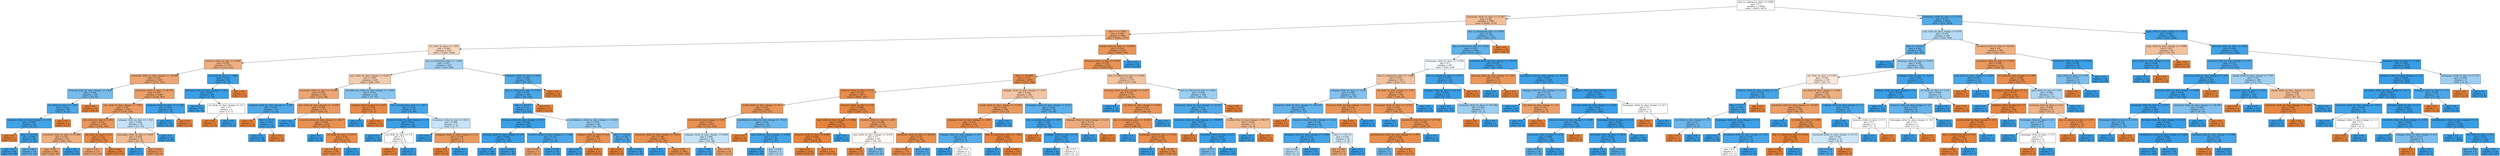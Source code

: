 digraph Tree {
node [shape=box, style="filled", color="black"] ;
0 [label="due_vs_submission_date <= 0.999\ngini = 0.5\nsamples = 13944\nvalue = [6972, 6972]", fillcolor="#e5813900"] ;
1 [label="homepage_clicks_by_days <= 21.997\ngini = 0.44\nsamples = 9580\nvalue = [6446, 3134]", fillcolor="#e5813983"] ;
0 -> 1 [labeldistance=2.5, labelangle=45, headlabel="True"] ;
2 [label="date <= 117.002\ngini = 0.349\nsamples = 7849\nvalue = [6082, 1767]", fillcolor="#e58139b5"] ;
1 -> 2 ;
3 [label="url_clicks_by_days <= 1.995\ngini = 0.484\nsamples = 2511\nvalue = [1483, 1028]", fillcolor="#e581394e"] ;
2 -> 3 ;
4 [label="resource_clicks_by_days <= 0.995\ngini = 0.393\nsamples = 1578\nvalue = [1154, 424]", fillcolor="#e58139a1"] ;
3 -> 4 ;
5 [label="oucontent_clicks_by_days_change <= -28.698\ngini = 0.355\nsamples = 1497\nvalue = [1152, 345]", fillcolor="#e58139b3"] ;
4 -> 5 ;
6 [label="forumng_clicks_by_days_change <= 2.408\ngini = 0.366\nsamples = 108\nvalue = [26, 82]", fillcolor="#399de5ae"] ;
5 -> 6 ;
7 [label="url_clicks_by_days <= 1.043\ngini = 0.162\nsamples = 90\nvalue = [8, 82]", fillcolor="#399de5e6"] ;
6 -> 7 ;
8 [label="dualpane_clicks_by_days_change <= -12.0\ngini = 0.089\nsamples = 86\nvalue = [4, 82]", fillcolor="#399de5f3"] ;
7 -> 8 ;
9 [label="gini = 0.0\nsamples = 1\nvalue = [1, 0]", fillcolor="#e58139ff"] ;
8 -> 9 ;
10 [label="date <= 82.205\ngini = 0.068\nsamples = 85\nvalue = [3, 82]", fillcolor="#399de5f6"] ;
8 -> 10 ;
11 [label="gini = 0.0\nsamples = 66\nvalue = [0, 66]", fillcolor="#399de5ff"] ;
10 -> 11 ;
12 [label="gini = 0.266\nsamples = 19\nvalue = [3, 16]", fillcolor="#399de5cf"] ;
10 -> 12 ;
13 [label="gini = 0.0\nsamples = 4\nvalue = [4, 0]", fillcolor="#e58139ff"] ;
7 -> 13 ;
14 [label="gini = 0.0\nsamples = 18\nvalue = [18, 0]", fillcolor="#e58139ff"] ;
6 -> 14 ;
15 [label="oucontent_clicks_by_days <= 80.703\ngini = 0.307\nsamples = 1389\nvalue = [1126, 263]", fillcolor="#e58139c3"] ;
5 -> 15 ;
16 [label="quiz_clicks_by_days_change <= 7.993\ngini = 0.28\nsamples = 1353\nvalue = [1125, 228]", fillcolor="#e58139cb"] ;
15 -> 16 ;
17 [label="quiz_clicks_by_days <= 0.002\ngini = 0.255\nsamples = 1297\nvalue = [1102, 195]", fillcolor="#e58139d2"] ;
16 -> 17 ;
18 [label="oucontent_clicks_by_days <= 31.996\ngini = 0.392\nsamples = 535\nvalue = [392, 143]", fillcolor="#e58139a2"] ;
17 -> 18 ;
19 [label="gini = 0.32\nsamples = 490\nvalue = [392, 98]", fillcolor="#e58139bf"] ;
18 -> 19 ;
20 [label="gini = 0.0\nsamples = 45\nvalue = [0, 45]", fillcolor="#399de5ff"] ;
18 -> 20 ;
21 [label="url_clicks_by_days <= 0.0\ngini = 0.127\nsamples = 762\nvalue = [710, 52]", fillcolor="#e58139ec"] ;
17 -> 21 ;
22 [label="gini = 0.35\nsamples = 177\nvalue = [137, 40]", fillcolor="#e58139b5"] ;
21 -> 22 ;
23 [label="gini = 0.04\nsamples = 585\nvalue = [573, 12]", fillcolor="#e58139fa"] ;
21 -> 23 ;
24 [label="subpage_clicks_by_days <= 1.516\ngini = 0.484\nsamples = 56\nvalue = [23, 33]", fillcolor="#399de54d"] ;
16 -> 24 ;
25 [label="homepage_clicks_by_days <= 9.027\ngini = 0.438\nsamples = 34\nvalue = [23, 11]", fillcolor="#e5813985"] ;
24 -> 25 ;
26 [label="gini = 0.0\nsamples = 7\nvalue = [0, 7]", fillcolor="#399de5ff"] ;
25 -> 26 ;
27 [label="gini = 0.252\nsamples = 27\nvalue = [23, 4]", fillcolor="#e58139d3"] ;
25 -> 27 ;
28 [label="gini = 0.0\nsamples = 22\nvalue = [0, 22]", fillcolor="#399de5ff"] ;
24 -> 28 ;
29 [label="dualpane_clicks_by_days <= 11.384\ngini = 0.054\nsamples = 36\nvalue = [1, 35]", fillcolor="#399de5f8"] ;
15 -> 29 ;
30 [label="gini = 0.0\nsamples = 35\nvalue = [0, 35]", fillcolor="#399de5ff"] ;
29 -> 30 ;
31 [label="gini = 0.0\nsamples = 1\nvalue = [1, 0]", fillcolor="#e58139ff"] ;
29 -> 31 ;
32 [label="url_clicks_by_days <= 1.461\ngini = 0.048\nsamples = 81\nvalue = [2, 79]", fillcolor="#399de5f9"] ;
4 -> 32 ;
33 [label="forumng_clicks_by_days_change <= 58.5\ngini = 0.025\nsamples = 80\nvalue = [1, 79]", fillcolor="#399de5fc"] ;
32 -> 33 ;
34 [label="gini = 0.0\nsamples = 78\nvalue = [0, 78]", fillcolor="#399de5ff"] ;
33 -> 34 ;
35 [label="url_clicks_by_days_change <= -6.5\ngini = 0.5\nsamples = 2\nvalue = [1, 1]", fillcolor="#e5813900"] ;
33 -> 35 ;
36 [label="gini = 0.0\nsamples = 1\nvalue = [1, 0]", fillcolor="#e58139ff"] ;
35 -> 36 ;
37 [label="gini = 0.0\nsamples = 1\nvalue = [0, 1]", fillcolor="#399de5ff"] ;
35 -> 37 ;
38 [label="gini = 0.0\nsamples = 1\nvalue = [1, 0]", fillcolor="#e58139ff"] ;
32 -> 38 ;
39 [label="due_vs_submission_date <= -1.008\ngini = 0.457\nsamples = 933\nvalue = [329, 604]", fillcolor="#399de574"] ;
3 -> 39 ;
40 [label="quiz_clicks_by_days_change <= -0.053\ngini = 0.467\nsamples = 428\nvalue = [269, 159]", fillcolor="#e5813968"] ;
39 -> 40 ;
41 [label="oucontent_clicks_by_days <= 21.494\ngini = 0.351\nsamples = 300\nvalue = [232, 68]", fillcolor="#e58139b4"] ;
40 -> 41 ;
42 [label="dualpane_clicks_by_days_change <= -5.441\ngini = 0.185\nsamples = 29\nvalue = [3, 26]", fillcolor="#399de5e2"] ;
41 -> 42 ;
43 [label="gini = 0.0\nsamples = 2\nvalue = [2, 0]", fillcolor="#e58139ff"] ;
42 -> 43 ;
44 [label="date <= 84.53\ngini = 0.071\nsamples = 27\nvalue = [1, 26]", fillcolor="#399de5f5"] ;
42 -> 44 ;
45 [label="gini = 0.0\nsamples = 26\nvalue = [0, 26]", fillcolor="#399de5ff"] ;
44 -> 45 ;
46 [label="gini = 0.0\nsamples = 1\nvalue = [1, 0]", fillcolor="#e58139ff"] ;
44 -> 46 ;
47 [label="quiz_clicks_by_days_change <= -21.849\ngini = 0.262\nsamples = 271\nvalue = [229, 42]", fillcolor="#e58139d0"] ;
41 -> 47 ;
48 [label="gini = 0.0\nsamples = 12\nvalue = [0, 12]", fillcolor="#399de5ff"] ;
47 -> 48 ;
49 [label="oucontent_clicks_by_days_change <= -86.17\ngini = 0.205\nsamples = 259\nvalue = [229, 30]", fillcolor="#e58139de"] ;
47 -> 49 ;
50 [label="gini = 0.0\nsamples = 8\nvalue = [0, 8]", fillcolor="#399de5ff"] ;
49 -> 50 ;
51 [label="url_clicks_by_days <= 6.972\ngini = 0.16\nsamples = 251\nvalue = [229, 22]", fillcolor="#e58139e7"] ;
49 -> 51 ;
52 [label="gini = 0.129\nsamples = 246\nvalue = [229, 17]", fillcolor="#e58139ec"] ;
51 -> 52 ;
53 [label="gini = 0.0\nsamples = 5\nvalue = [0, 5]", fillcolor="#399de5ff"] ;
51 -> 53 ;
54 [label="oucollaborate_clicks_by_days_change <= -0.038\ngini = 0.411\nsamples = 128\nvalue = [37, 91]", fillcolor="#399de597"] ;
40 -> 54 ;
55 [label="subpage_clicks_by_days <= 0.305\ngini = 0.114\nsamples = 33\nvalue = [31, 2]", fillcolor="#e58139ef"] ;
54 -> 55 ;
56 [label="gini = 0.0\nsamples = 2\nvalue = [0, 2]", fillcolor="#399de5ff"] ;
55 -> 56 ;
57 [label="gini = 0.0\nsamples = 31\nvalue = [31, 0]", fillcolor="#e58139ff"] ;
55 -> 57 ;
58 [label="due_vs_submission_date <= -2.811\ngini = 0.118\nsamples = 95\nvalue = [6, 89]", fillcolor="#399de5ee"] ;
54 -> 58 ;
59 [label="resource_clicks_by_days_change <= 5.5\ngini = 0.024\nsamples = 83\nvalue = [1, 82]", fillcolor="#399de5fc"] ;
58 -> 59 ;
60 [label="gini = 0.0\nsamples = 81\nvalue = [0, 81]", fillcolor="#399de5ff"] ;
59 -> 60 ;
61 [label="url_clicks_by_days <= 2.5\ngini = 0.5\nsamples = 2\nvalue = [1, 1]", fillcolor="#e5813900"] ;
59 -> 61 ;
62 [label="gini = 0.0\nsamples = 1\nvalue = [1, 0]", fillcolor="#e58139ff"] ;
61 -> 62 ;
63 [label="gini = 0.0\nsamples = 1\nvalue = [0, 1]", fillcolor="#399de5ff"] ;
61 -> 63 ;
64 [label="oucontent_clicks_by_days <= 66.01\ngini = 0.486\nsamples = 12\nvalue = [5, 7]", fillcolor="#399de549"] ;
58 -> 64 ;
65 [label="gini = 0.0\nsamples = 6\nvalue = [0, 6]", fillcolor="#399de5ff"] ;
64 -> 65 ;
66 [label="dualpane_clicks_by_days_change <= 5.15\ngini = 0.278\nsamples = 6\nvalue = [5, 1]", fillcolor="#e58139cc"] ;
64 -> 66 ;
67 [label="gini = 0.0\nsamples = 5\nvalue = [5, 0]", fillcolor="#e58139ff"] ;
66 -> 67 ;
68 [label="gini = 0.0\nsamples = 1\nvalue = [0, 1]", fillcolor="#399de5ff"] ;
66 -> 68 ;
69 [label="dualpane_clicks_by_days <= 9.64\ngini = 0.209\nsamples = 505\nvalue = [60, 445]", fillcolor="#399de5dd"] ;
39 -> 69 ;
70 [label="due_vs_submission_date <= 0.024\ngini = 0.151\nsamples = 485\nvalue = [40, 445]", fillcolor="#399de5e8"] ;
69 -> 70 ;
71 [label="date <= 83.815\ngini = 0.111\nsamples = 473\nvalue = [28, 445]", fillcolor="#399de5ef"] ;
70 -> 71 ;
72 [label="forumng_clicks_by_days_change <= 10.3\ngini = 0.034\nsamples = 407\nvalue = [7, 400]", fillcolor="#399de5fb"] ;
71 -> 72 ;
73 [label="forumng_clicks_by_days_change <= 4.5\ngini = 0.006\nsamples = 336\nvalue = [1, 335]", fillcolor="#399de5fe"] ;
72 -> 73 ;
74 [label="gini = 0.0\nsamples = 296\nvalue = [0, 296]", fillcolor="#399de5ff"] ;
73 -> 74 ;
75 [label="gini = 0.049\nsamples = 40\nvalue = [1, 39]", fillcolor="#399de5f8"] ;
73 -> 75 ;
76 [label="resource_clicks_by_days_change <= -1.368\ngini = 0.155\nsamples = 71\nvalue = [6, 65]", fillcolor="#399de5e7"] ;
72 -> 76 ;
77 [label="gini = 0.32\nsamples = 5\nvalue = [4, 1]", fillcolor="#e58139bf"] ;
76 -> 77 ;
78 [label="gini = 0.059\nsamples = 66\nvalue = [2, 64]", fillcolor="#399de5f7"] ;
76 -> 78 ;
79 [label="oucollaborate_clicks_by_days_change <= -0.458\ngini = 0.434\nsamples = 66\nvalue = [21, 45]", fillcolor="#399de588"] ;
71 -> 79 ;
80 [label="subpage_clicks_by_days <= 4.5\ngini = 0.198\nsamples = 18\nvalue = [16, 2]", fillcolor="#e58139df"] ;
79 -> 80 ;
81 [label="gini = 0.0\nsamples = 2\nvalue = [0, 2]", fillcolor="#399de5ff"] ;
80 -> 81 ;
82 [label="gini = 0.0\nsamples = 16\nvalue = [16, 0]", fillcolor="#e58139ff"] ;
80 -> 82 ;
83 [label="date <= 116.39\ngini = 0.187\nsamples = 48\nvalue = [5, 43]", fillcolor="#399de5e1"] ;
79 -> 83 ;
84 [label="gini = 0.0\nsamples = 4\nvalue = [4, 0]", fillcolor="#e58139ff"] ;
83 -> 84 ;
85 [label="gini = 0.044\nsamples = 44\nvalue = [1, 43]", fillcolor="#399de5f9"] ;
83 -> 85 ;
86 [label="gini = 0.0\nsamples = 12\nvalue = [12, 0]", fillcolor="#e58139ff"] ;
70 -> 86 ;
87 [label="gini = 0.0\nsamples = 20\nvalue = [20, 0]", fillcolor="#e58139ff"] ;
69 -> 87 ;
88 [label="ouwiki_clicks_by_days <= 124.891\ngini = 0.239\nsamples = 5338\nvalue = [4599, 739]", fillcolor="#e58139d6"] ;
2 -> 88 ;
89 [label="forumng_clicks_by_days <= 9.999\ngini = 0.218\nsamples = 5252\nvalue = [4599, 653]", fillcolor="#e58139db"] ;
88 -> 89 ;
90 [label="date <= 165.992\ngini = 0.175\nsamples = 4679\nvalue = [4225, 454]", fillcolor="#e58139e4"] ;
89 -> 90 ;
91 [label="resource_clicks_by_days <= 0.0\ngini = 0.156\nsamples = 4477\nvalue = [4094, 383]", fillcolor="#e58139e7"] ;
90 -> 91 ;
92 [label="ouwiki_clicks_by_days_change <= 35.5\ngini = 0.235\nsamples = 2005\nvalue = [1733, 272]", fillcolor="#e58139d7"] ;
91 -> 92 ;
93 [label="url_clicks_by_days_change <= 1.99\ngini = 0.207\nsamples = 1951\nvalue = [1722, 229]", fillcolor="#e58139dd"] ;
92 -> 93 ;
94 [label="oucontent_clicks_by_days_change <= -105.0\ngini = 0.189\nsamples = 1903\nvalue = [1702, 201]", fillcolor="#e58139e1"] ;
93 -> 94 ;
95 [label="gini = 0.0\nsamples = 11\nvalue = [0, 11]", fillcolor="#399de5ff"] ;
94 -> 95 ;
96 [label="gini = 0.181\nsamples = 1892\nvalue = [1702, 190]", fillcolor="#e58139e3"] ;
94 -> 96 ;
97 [label="subpage_clicks_by_days_change <= 0.068\ngini = 0.486\nsamples = 48\nvalue = [20, 28]", fillcolor="#399de549"] ;
93 -> 97 ;
98 [label="gini = 0.08\nsamples = 24\nvalue = [1, 23]", fillcolor="#399de5f4"] ;
97 -> 98 ;
99 [label="gini = 0.33\nsamples = 24\nvalue = [19, 5]", fillcolor="#e58139bc"] ;
97 -> 99 ;
100 [label="oucollaborate_clicks_by_days_change <= -0.432\ngini = 0.324\nsamples = 54\nvalue = [11, 43]", fillcolor="#399de5be"] ;
92 -> 100 ;
101 [label="gini = 0.0\nsamples = 8\nvalue = [8, 0]", fillcolor="#e58139ff"] ;
100 -> 101 ;
102 [label="quiz_clicks_by_days_change <= 0.466\ngini = 0.122\nsamples = 46\nvalue = [3, 43]", fillcolor="#399de5ed"] ;
100 -> 102 ;
103 [label="gini = 0.0\nsamples = 38\nvalue = [0, 38]", fillcolor="#399de5ff"] ;
102 -> 103 ;
104 [label="gini = 0.469\nsamples = 8\nvalue = [3, 5]", fillcolor="#399de566"] ;
102 -> 104 ;
105 [label="resource_clicks_by_days <= 2.0\ngini = 0.086\nsamples = 2472\nvalue = [2361, 111]", fillcolor="#e58139f3"] ;
91 -> 105 ;
106 [label="quiz_clicks_by_days_change <= 1.888\ngini = 0.048\nsamples = 2130\nvalue = [2078, 52]", fillcolor="#e58139f9"] ;
105 -> 106 ;
107 [label="resource_clicks_by_days <= 0.999\ngini = 0.046\nsamples = 2128\nvalue = [2078, 50]", fillcolor="#e58139f9"] ;
106 -> 107 ;
108 [label="gini = 0.0\nsamples = 1183\nvalue = [1183, 0]", fillcolor="#e58139ff"] ;
107 -> 108 ;
109 [label="gini = 0.1\nsamples = 945\nvalue = [895, 50]", fillcolor="#e58139f1"] ;
107 -> 109 ;
110 [label="gini = 0.0\nsamples = 2\nvalue = [0, 2]", fillcolor="#399de5ff"] ;
106 -> 110 ;
111 [label="resource_clicks_by_days <= 2.001\ngini = 0.286\nsamples = 342\nvalue = [283, 59]", fillcolor="#e58139ca"] ;
105 -> 111 ;
112 [label="quiz_clicks_by_days_change <= -0.039\ngini = 0.5\nsamples = 59\nvalue = [30, 29]", fillcolor="#e5813908"] ;
111 -> 112 ;
113 [label="gini = 0.087\nsamples = 22\nvalue = [21, 1]", fillcolor="#e58139f3"] ;
112 -> 113 ;
114 [label="gini = 0.368\nsamples = 37\nvalue = [9, 28]", fillcolor="#399de5ad"] ;
112 -> 114 ;
115 [label="oucontent_clicks_by_days <= 90.494\ngini = 0.19\nsamples = 283\nvalue = [253, 30]", fillcolor="#e58139e1"] ;
111 -> 115 ;
116 [label="gini = 0.153\nsamples = 275\nvalue = [252, 23]", fillcolor="#e58139e8"] ;
115 -> 116 ;
117 [label="gini = 0.219\nsamples = 8\nvalue = [1, 7]", fillcolor="#399de5db"] ;
115 -> 117 ;
118 [label="subpage_clicks_by_days_change <= -0.02\ngini = 0.456\nsamples = 202\nvalue = [131, 71]", fillcolor="#e5813975"] ;
90 -> 118 ;
119 [label="ouwiki_clicks_by_days_change <= 12.858\ngini = 0.265\nsamples = 146\nvalue = [123, 23]", fillcolor="#e58139cf"] ;
118 -> 119 ;
120 [label="subpage_clicks_by_days_change <= -3.995\ngini = 0.151\nsamples = 134\nvalue = [123, 11]", fillcolor="#e58139e8"] ;
119 -> 120 ;
121 [label="subpage_clicks_by_days_change <= -4.5\ngini = 0.219\nsamples = 8\nvalue = [1, 7]", fillcolor="#399de5db"] ;
120 -> 121 ;
122 [label="gini = 0.0\nsamples = 6\nvalue = [0, 6]", fillcolor="#399de5ff"] ;
121 -> 122 ;
123 [label="gini = 0.5\nsamples = 2\nvalue = [1, 1]", fillcolor="#e5813900"] ;
121 -> 123 ;
124 [label="due_vs_submission_date <= -7.464\ngini = 0.061\nsamples = 126\nvalue = [122, 4]", fillcolor="#e58139f7"] ;
120 -> 124 ;
125 [label="gini = 0.0\nsamples = 3\nvalue = [0, 3]", fillcolor="#399de5ff"] ;
124 -> 125 ;
126 [label="gini = 0.016\nsamples = 123\nvalue = [122, 1]", fillcolor="#e58139fd"] ;
124 -> 126 ;
127 [label="gini = 0.0\nsamples = 12\nvalue = [0, 12]", fillcolor="#399de5ff"] ;
119 -> 127 ;
128 [label="homepage_clicks_by_days_change <= 8.231\ngini = 0.245\nsamples = 56\nvalue = [8, 48]", fillcolor="#399de5d4"] ;
118 -> 128 ;
129 [label="due_vs_submission_date <= -64.5\ngini = 0.08\nsamples = 48\nvalue = [2, 46]", fillcolor="#399de5f4"] ;
128 -> 129 ;
130 [label="gini = 0.0\nsamples = 1\nvalue = [1, 0]", fillcolor="#e58139ff"] ;
129 -> 130 ;
131 [label="subpage_clicks_by_days <= 7.0\ngini = 0.042\nsamples = 47\nvalue = [1, 46]", fillcolor="#399de5f9"] ;
129 -> 131 ;
132 [label="gini = 0.0\nsamples = 45\nvalue = [0, 45]", fillcolor="#399de5ff"] ;
131 -> 132 ;
133 [label="gini = 0.5\nsamples = 2\nvalue = [1, 1]", fillcolor="#e5813900"] ;
131 -> 133 ;
134 [label="subpage_clicks_by_days_change <= 0.231\ngini = 0.375\nsamples = 8\nvalue = [6, 2]", fillcolor="#e58139aa"] ;
128 -> 134 ;
135 [label="gini = 0.0\nsamples = 2\nvalue = [0, 2]", fillcolor="#399de5ff"] ;
134 -> 135 ;
136 [label="gini = 0.0\nsamples = 6\nvalue = [6, 0]", fillcolor="#e58139ff"] ;
134 -> 136 ;
137 [label="due_vs_submission_date <= -0.025\ngini = 0.453\nsamples = 573\nvalue = [374, 199]", fillcolor="#e5813977"] ;
89 -> 137 ;
138 [label="forumng_clicks_by_days_change <= -5.627\ngini = 0.293\nsamples = 375\nvalue = [308, 67]", fillcolor="#e58139c8"] ;
137 -> 138 ;
139 [label="gini = 0.0\nsamples = 18\nvalue = [0, 18]", fillcolor="#399de5ff"] ;
138 -> 139 ;
140 [label="url_clicks_by_days_change <= 0.864\ngini = 0.237\nsamples = 357\nvalue = [308, 49]", fillcolor="#e58139d6"] ;
138 -> 140 ;
141 [label="due_vs_submission_date <= -16.543\ngini = 0.211\nsamples = 350\nvalue = [308, 42]", fillcolor="#e58139dc"] ;
140 -> 141 ;
142 [label="gini = 0.0\nsamples = 7\nvalue = [0, 7]", fillcolor="#399de5ff"] ;
141 -> 142 ;
143 [label="homepage_clicks_by_days <= 4.163\ngini = 0.183\nsamples = 343\nvalue = [308, 35]", fillcolor="#e58139e2"] ;
141 -> 143 ;
144 [label="gini = 0.0\nsamples = 5\nvalue = [0, 5]", fillcolor="#399de5ff"] ;
143 -> 144 ;
145 [label="gini = 0.162\nsamples = 338\nvalue = [308, 30]", fillcolor="#e58139e6"] ;
143 -> 145 ;
146 [label="gini = 0.0\nsamples = 7\nvalue = [0, 7]", fillcolor="#399de5ff"] ;
140 -> 146 ;
147 [label="due_vs_submission_date <= 0.001\ngini = 0.444\nsamples = 198\nvalue = [66, 132]", fillcolor="#399de57f"] ;
137 -> 147 ;
148 [label="homepage_clicks_by_days_change <= 13.107\ngini = 0.173\nsamples = 146\nvalue = [14, 132]", fillcolor="#399de5e4"] ;
147 -> 148 ;
149 [label="oucontent_clicks_by_days_change <= -188.858\ngini = 0.072\nsamples = 133\nvalue = [5, 128]", fillcolor="#399de5f5"] ;
148 -> 149 ;
150 [label="gini = 0.0\nsamples = 4\nvalue = [4, 0]", fillcolor="#e58139ff"] ;
149 -> 150 ;
151 [label="oucontent_clicks_by_days <= 4.5\ngini = 0.015\nsamples = 129\nvalue = [1, 128]", fillcolor="#399de5fd"] ;
149 -> 151 ;
152 [label="gini = 0.375\nsamples = 4\nvalue = [1, 3]", fillcolor="#399de5aa"] ;
151 -> 152 ;
153 [label="gini = 0.0\nsamples = 125\nvalue = [0, 125]", fillcolor="#399de5ff"] ;
151 -> 153 ;
154 [label="ouwiki_clicks_by_days_change <= 88.171\ngini = 0.426\nsamples = 13\nvalue = [9, 4]", fillcolor="#e581398e"] ;
148 -> 154 ;
155 [label="gini = 0.0\nsamples = 4\nvalue = [0, 4]", fillcolor="#399de5ff"] ;
154 -> 155 ;
156 [label="gini = 0.0\nsamples = 9\nvalue = [9, 0]", fillcolor="#e58139ff"] ;
154 -> 156 ;
157 [label="gini = 0.0\nsamples = 52\nvalue = [52, 0]", fillcolor="#e58139ff"] ;
147 -> 157 ;
158 [label="gini = 0.0\nsamples = 86\nvalue = [0, 86]", fillcolor="#399de5ff"] ;
88 -> 158 ;
159 [label="due_vs_submission_date <= 0.004\ngini = 0.332\nsamples = 1731\nvalue = [364, 1367]", fillcolor="#399de5bb"] ;
1 -> 159 ;
160 [label="due_vs_submission_date <= -0.016\ngini = 0.278\nsamples = 1641\nvalue = [274, 1367]", fillcolor="#399de5cc"] ;
159 -> 160 ;
161 [label="homepage_clicks_by_days <= 31.944\ngini = 0.5\nsamples = 467\nvalue = [229, 238]", fillcolor="#399de50a"] ;
160 -> 161 ;
162 [label="due_vs_submission_date <= -3.996\ngini = 0.451\nsamples = 341\nvalue = [224, 117]", fillcolor="#e581397a"] ;
161 -> 162 ;
163 [label="subpage_clicks_by_days <= 12.26\ngini = 0.396\nsamples = 103\nvalue = [28, 75]", fillcolor="#399de5a0"] ;
162 -> 163 ;
164 [label="oucontent_clicks_by_days_change <= -182.437\ngini = 0.283\nsamples = 88\nvalue = [15, 73]", fillcolor="#399de5cb"] ;
163 -> 164 ;
165 [label="gini = 0.0\nsamples = 4\nvalue = [4, 0]", fillcolor="#e58139ff"] ;
164 -> 165 ;
166 [label="resource_clicks_by_days_change <= 1.212\ngini = 0.228\nsamples = 84\nvalue = [11, 73]", fillcolor="#399de5d9"] ;
164 -> 166 ;
167 [label="dualpane_clicks_by_days_change <= -0.048\ngini = 0.111\nsamples = 68\nvalue = [4, 64]", fillcolor="#399de5ef"] ;
166 -> 167 ;
168 [label="gini = 0.48\nsamples = 5\nvalue = [2, 3]", fillcolor="#399de555"] ;
167 -> 168 ;
169 [label="gini = 0.061\nsamples = 63\nvalue = [2, 61]", fillcolor="#399de5f7"] ;
167 -> 169 ;
170 [label="date <= 130.113\ngini = 0.492\nsamples = 16\nvalue = [7, 9]", fillcolor="#399de539"] ;
166 -> 170 ;
171 [label="gini = 0.346\nsamples = 9\nvalue = [7, 2]", fillcolor="#e58139b6"] ;
170 -> 171 ;
172 [label="gini = 0.0\nsamples = 7\nvalue = [0, 7]", fillcolor="#399de5ff"] ;
170 -> 172 ;
173 [label="forumng_clicks_by_days_change <= 0.571\ngini = 0.231\nsamples = 15\nvalue = [13, 2]", fillcolor="#e58139d8"] ;
163 -> 173 ;
174 [label="gini = 0.0\nsamples = 13\nvalue = [13, 0]", fillcolor="#e58139ff"] ;
173 -> 174 ;
175 [label="gini = 0.0\nsamples = 2\nvalue = [0, 2]", fillcolor="#399de5ff"] ;
173 -> 175 ;
176 [label="url_clicks_by_days_change <= 3.547\ngini = 0.291\nsamples = 238\nvalue = [196, 42]", fillcolor="#e58139c8"] ;
162 -> 176 ;
177 [label="homepage_clicks_by_days <= 22.012\ngini = 0.241\nsamples = 228\nvalue = [196, 32]", fillcolor="#e58139d5"] ;
176 -> 177 ;
178 [label="gini = 0.0\nsamples = 7\nvalue = [0, 7]", fillcolor="#399de5ff"] ;
177 -> 178 ;
179 [label="oucontent_clicks_by_days <= 127.542\ngini = 0.201\nsamples = 221\nvalue = [196, 25]", fillcolor="#e58139de"] ;
177 -> 179 ;
180 [label="oucollaborate_clicks_by_days_change <= -1.975\ngini = 0.168\nsamples = 216\nvalue = [196, 20]", fillcolor="#e58139e5"] ;
179 -> 180 ;
181 [label="gini = 0.32\nsamples = 5\nvalue = [1, 4]", fillcolor="#399de5bf"] ;
180 -> 181 ;
182 [label="gini = 0.14\nsamples = 211\nvalue = [195, 16]", fillcolor="#e58139ea"] ;
180 -> 182 ;
183 [label="gini = 0.0\nsamples = 5\nvalue = [0, 5]", fillcolor="#399de5ff"] ;
179 -> 183 ;
184 [label="gini = 0.0\nsamples = 10\nvalue = [0, 10]", fillcolor="#399de5ff"] ;
176 -> 184 ;
185 [label="due_vs_submission_date <= -0.973\ngini = 0.076\nsamples = 126\nvalue = [5, 121]", fillcolor="#399de5f4"] ;
161 -> 185 ;
186 [label="subpage_clicks_by_days <= 25.338\ngini = 0.016\nsamples = 122\nvalue = [1, 121]", fillcolor="#399de5fd"] ;
185 -> 186 ;
187 [label="gini = 0.0\nsamples = 119\nvalue = [0, 119]", fillcolor="#399de5ff"] ;
186 -> 187 ;
188 [label="oucontent_clicks_by_days <= 101.966\ngini = 0.444\nsamples = 3\nvalue = [1, 2]", fillcolor="#399de57f"] ;
186 -> 188 ;
189 [label="gini = 0.0\nsamples = 1\nvalue = [1, 0]", fillcolor="#e58139ff"] ;
188 -> 189 ;
190 [label="gini = 0.0\nsamples = 2\nvalue = [0, 2]", fillcolor="#399de5ff"] ;
188 -> 190 ;
191 [label="gini = 0.0\nsamples = 4\nvalue = [4, 0]", fillcolor="#e58139ff"] ;
185 -> 191 ;
192 [label="oucontent_clicks_by_days_change <= -183.55\ngini = 0.074\nsamples = 1174\nvalue = [45, 1129]", fillcolor="#399de5f5"] ;
160 -> 192 ;
193 [label="forumng_clicks_by_days_change <= 7.351\ngini = 0.245\nsamples = 14\nvalue = [12, 2]", fillcolor="#e58139d4"] ;
192 -> 193 ;
194 [label="gini = 0.0\nsamples = 2\nvalue = [0, 2]", fillcolor="#399de5ff"] ;
193 -> 194 ;
195 [label="gini = 0.0\nsamples = 12\nvalue = [12, 0]", fillcolor="#e58139ff"] ;
193 -> 195 ;
196 [label="oucontent_clicks_by_days_change <= -63.654\ngini = 0.055\nsamples = 1160\nvalue = [33, 1127]", fillcolor="#399de5f8"] ;
192 -> 196 ;
197 [label="subpage_clicks_by_days_change <= 4.412\ngini = 0.372\nsamples = 85\nvalue = [21, 64]", fillcolor="#399de5ab"] ;
196 -> 197 ;
198 [label="gini = 0.0\nsamples = 59\nvalue = [0, 59]", fillcolor="#399de5ff"] ;
197 -> 198 ;
199 [label="url_clicks_by_days_change <= -5.0\ngini = 0.311\nsamples = 26\nvalue = [21, 5]", fillcolor="#e58139c2"] ;
197 -> 199 ;
200 [label="gini = 0.0\nsamples = 5\nvalue = [0, 5]", fillcolor="#399de5ff"] ;
199 -> 200 ;
201 [label="gini = 0.0\nsamples = 21\nvalue = [21, 0]", fillcolor="#e58139ff"] ;
199 -> 201 ;
202 [label="dualpane_clicks_by_days_change <= 21.5\ngini = 0.022\nsamples = 1075\nvalue = [12, 1063]", fillcolor="#399de5fc"] ;
196 -> 202 ;
203 [label="resource_clicks_by_days_change <= -0.391\ngini = 0.02\nsamples = 1073\nvalue = [11, 1062]", fillcolor="#399de5fc"] ;
202 -> 203 ;
204 [label="resource_clicks_by_days_change <= -0.999\ngini = 0.095\nsamples = 199\nvalue = [10, 189]", fillcolor="#399de5f2"] ;
203 -> 204 ;
205 [label="oucontent_clicks_by_days <= 47.0\ngini = 0.069\nsamples = 196\nvalue = [7, 189]", fillcolor="#399de5f6"] ;
204 -> 205 ;
206 [label="gini = 0.263\nsamples = 45\nvalue = [7, 38]", fillcolor="#399de5d0"] ;
205 -> 206 ;
207 [label="gini = 0.0\nsamples = 151\nvalue = [0, 151]", fillcolor="#399de5ff"] ;
205 -> 207 ;
208 [label="gini = 0.0\nsamples = 3\nvalue = [3, 0]", fillcolor="#e58139ff"] ;
204 -> 208 ;
209 [label="homepage_clicks_by_days <= 22.5\ngini = 0.002\nsamples = 874\nvalue = [1, 873]", fillcolor="#399de5ff"] ;
203 -> 209 ;
210 [label="oucontent_clicks_by_days <= 92.0\ngini = 0.035\nsamples = 56\nvalue = [1, 55]", fillcolor="#399de5fa"] ;
209 -> 210 ;
211 [label="gini = 0.0\nsamples = 48\nvalue = [0, 48]", fillcolor="#399de5ff"] ;
210 -> 211 ;
212 [label="gini = 0.219\nsamples = 8\nvalue = [1, 7]", fillcolor="#399de5db"] ;
210 -> 212 ;
213 [label="gini = 0.0\nsamples = 818\nvalue = [0, 818]", fillcolor="#399de5ff"] ;
209 -> 213 ;
214 [label="homepage_clicks_by_days_change <= 22.5\ngini = 0.5\nsamples = 2\nvalue = [1, 1]", fillcolor="#e5813900"] ;
202 -> 214 ;
215 [label="gini = 0.0\nsamples = 1\nvalue = [1, 0]", fillcolor="#e58139ff"] ;
214 -> 215 ;
216 [label="gini = 0.0\nsamples = 1\nvalue = [0, 1]", fillcolor="#399de5ff"] ;
214 -> 216 ;
217 [label="gini = 0.0\nsamples = 90\nvalue = [90, 0]", fillcolor="#e58139ff"] ;
159 -> 217 ;
218 [label="homepage_clicks_by_days <= 11.979\ngini = 0.212\nsamples = 4364\nvalue = [526, 3838]", fillcolor="#399de5dc"] ;
0 -> 218 [labeldistance=2.5, labelangle=-45, headlabel="False"] ;
219 [label="quiz_clicks_by_days_change <= 0.076\ngini = 0.475\nsamples = 929\nvalue = [360, 569]", fillcolor="#399de55e"] ;
218 -> 219 ;
220 [label="date <= 118.812\ngini = 0.281\nsamples = 563\nvalue = [95, 468]", fillcolor="#399de5cb"] ;
219 -> 220 ;
221 [label="gini = 0.0\nsamples = 279\nvalue = [0, 279]", fillcolor="#399de5ff"] ;
220 -> 221 ;
222 [label="forumng_clicks_by_days <= 0.993\ngini = 0.445\nsamples = 284\nvalue = [95, 189]", fillcolor="#399de57f"] ;
220 -> 222 ;
223 [label="url_clicks_by_days <= 0.004\ngini = 0.495\nsamples = 167\nvalue = [92, 75]", fillcolor="#e581392f"] ;
222 -> 223 ;
224 [label="resource_clicks_by_days_change <= 3.5\ngini = 0.124\nsamples = 45\nvalue = [3, 42]", fillcolor="#399de5ed"] ;
223 -> 224 ;
225 [label="date <= 127.5\ngini = 0.087\nsamples = 44\nvalue = [2, 42]", fillcolor="#399de5f3"] ;
224 -> 225 ;
226 [label="url_clicks_by_days_change <= -1.5\ngini = 0.32\nsamples = 5\nvalue = [1, 4]", fillcolor="#399de5bf"] ;
225 -> 226 ;
227 [label="gini = 0.0\nsamples = 1\nvalue = [1, 0]", fillcolor="#e58139ff"] ;
226 -> 227 ;
228 [label="gini = 0.0\nsamples = 4\nvalue = [0, 4]", fillcolor="#399de5ff"] ;
226 -> 228 ;
229 [label="homepage_clicks_by_days_change <= -1.5\ngini = 0.05\nsamples = 39\nvalue = [1, 38]", fillcolor="#399de5f8"] ;
225 -> 229 ;
230 [label="gini = 0.0\nsamples = 24\nvalue = [0, 24]", fillcolor="#399de5ff"] ;
229 -> 230 ;
231 [label="oucontent_clicks_by_days_change <= -19.5\ngini = 0.124\nsamples = 15\nvalue = [1, 14]", fillcolor="#399de5ed"] ;
229 -> 231 ;
232 [label="gini = 0.5\nsamples = 2\nvalue = [1, 1]", fillcolor="#e5813900"] ;
231 -> 232 ;
233 [label="gini = 0.0\nsamples = 13\nvalue = [0, 13]", fillcolor="#399de5ff"] ;
231 -> 233 ;
234 [label="gini = 0.0\nsamples = 1\nvalue = [1, 0]", fillcolor="#e58139ff"] ;
224 -> 234 ;
235 [label="url_clicks_by_days_change <= 0.981\ngini = 0.395\nsamples = 122\nvalue = [89, 33]", fillcolor="#e58139a0"] ;
223 -> 235 ;
236 [label="oucontent_clicks_by_days_change <= -22.994\ngini = 0.302\nsamples = 108\nvalue = [88, 20]", fillcolor="#e58139c5"] ;
235 -> 236 ;
237 [label="gini = 0.0\nsamples = 10\nvalue = [0, 10]", fillcolor="#399de5ff"] ;
236 -> 237 ;
238 [label="url_clicks_by_days <= 1.983\ngini = 0.183\nsamples = 98\nvalue = [88, 10]", fillcolor="#e58139e2"] ;
236 -> 238 ;
239 [label="due_vs_submission_date <= 9.034\ngini = 0.046\nsamples = 84\nvalue = [82, 2]", fillcolor="#e58139f9"] ;
238 -> 239 ;
240 [label="gini = 0.024\nsamples = 83\nvalue = [82, 1]", fillcolor="#e58139fc"] ;
239 -> 240 ;
241 [label="gini = 0.0\nsamples = 1\nvalue = [0, 1]", fillcolor="#399de5ff"] ;
239 -> 241 ;
242 [label="oucontent_clicks_by_days_change <= 47.12\ngini = 0.49\nsamples = 14\nvalue = [6, 8]", fillcolor="#399de540"] ;
238 -> 242 ;
243 [label="gini = 0.198\nsamples = 9\nvalue = [1, 8]", fillcolor="#399de5df"] ;
242 -> 243 ;
244 [label="gini = 0.0\nsamples = 5\nvalue = [5, 0]", fillcolor="#e58139ff"] ;
242 -> 244 ;
245 [label="subpage_clicks_by_days_change <= 1.5\ngini = 0.133\nsamples = 14\nvalue = [1, 13]", fillcolor="#399de5eb"] ;
235 -> 245 ;
246 [label="gini = 0.0\nsamples = 12\nvalue = [0, 12]", fillcolor="#399de5ff"] ;
245 -> 246 ;
247 [label="resource_clicks_by_days <= 0.5\ngini = 0.5\nsamples = 2\nvalue = [1, 1]", fillcolor="#e5813900"] ;
245 -> 247 ;
248 [label="gini = 0.0\nsamples = 1\nvalue = [0, 1]", fillcolor="#399de5ff"] ;
247 -> 248 ;
249 [label="gini = 0.0\nsamples = 1\nvalue = [1, 0]", fillcolor="#e58139ff"] ;
247 -> 249 ;
250 [label="subpage_clicks_by_days <= 5.234\ngini = 0.05\nsamples = 117\nvalue = [3, 114]", fillcolor="#399de5f8"] ;
222 -> 250 ;
251 [label="subpage_clicks_by_days_change <= 2.5\ngini = 0.018\nsamples = 111\nvalue = [1, 110]", fillcolor="#399de5fd"] ;
250 -> 251 ;
252 [label="gini = 0.0\nsamples = 105\nvalue = [0, 105]", fillcolor="#399de5ff"] ;
251 -> 252 ;
253 [label="resource_clicks_by_days_change <= 2.0\ngini = 0.278\nsamples = 6\nvalue = [1, 5]", fillcolor="#399de5cc"] ;
251 -> 253 ;
254 [label="homepage_clicks_by_days_change <= -8.0\ngini = 0.5\nsamples = 2\nvalue = [1, 1]", fillcolor="#e5813900"] ;
253 -> 254 ;
255 [label="gini = 0.0\nsamples = 1\nvalue = [0, 1]", fillcolor="#399de5ff"] ;
254 -> 255 ;
256 [label="gini = 0.0\nsamples = 1\nvalue = [1, 0]", fillcolor="#e58139ff"] ;
254 -> 256 ;
257 [label="gini = 0.0\nsamples = 4\nvalue = [0, 4]", fillcolor="#399de5ff"] ;
253 -> 257 ;
258 [label="url_clicks_by_days <= 2.215\ngini = 0.444\nsamples = 6\nvalue = [2, 4]", fillcolor="#399de57f"] ;
250 -> 258 ;
259 [label="gini = 0.0\nsamples = 4\nvalue = [0, 4]", fillcolor="#399de5ff"] ;
258 -> 259 ;
260 [label="gini = 0.0\nsamples = 2\nvalue = [2, 0]", fillcolor="#e58139ff"] ;
258 -> 260 ;
261 [label="oucontent_clicks_by_days <= 42.816\ngini = 0.4\nsamples = 366\nvalue = [265, 101]", fillcolor="#e581399e"] ;
219 -> 261 ;
262 [label="oucontent_clicks_by_days <= 17.085\ngini = 0.268\nsamples = 314\nvalue = [264, 50]", fillcolor="#e58139cf"] ;
261 -> 262 ;
263 [label="quiz_clicks_by_days_change <= 0.626\ngini = 0.147\nsamples = 25\nvalue = [2, 23]", fillcolor="#399de5e9"] ;
262 -> 263 ;
264 [label="gini = 0.0\nsamples = 2\nvalue = [2, 0]", fillcolor="#e58139ff"] ;
263 -> 264 ;
265 [label="gini = 0.0\nsamples = 23\nvalue = [0, 23]", fillcolor="#399de5ff"] ;
263 -> 265 ;
266 [label="url_clicks_by_days_change <= 1.999\ngini = 0.169\nsamples = 289\nvalue = [262, 27]", fillcolor="#e58139e5"] ;
262 -> 266 ;
267 [label="homepage_clicks_by_days <= 4.5\ngini = 0.073\nsamples = 262\nvalue = [252, 10]", fillcolor="#e58139f5"] ;
266 -> 267 ;
268 [label="gini = 0.0\nsamples = 3\nvalue = [0, 3]", fillcolor="#399de5ff"] ;
267 -> 268 ;
269 [label="dualpane_clicks_by_days <= 1.0\ngini = 0.053\nsamples = 259\nvalue = [252, 7]", fillcolor="#e58139f8"] ;
267 -> 269 ;
270 [label="ouwiki_clicks_by_days_change <= 16.5\ngini = 0.038\nsamples = 257\nvalue = [252, 5]", fillcolor="#e58139fa"] ;
269 -> 270 ;
271 [label="due_vs_submission_date <= 6.0\ngini = 0.031\nsamples = 256\nvalue = [252, 4]", fillcolor="#e58139fb"] ;
270 -> 271 ;
272 [label="gini = 0.023\nsamples = 255\nvalue = [252, 3]", fillcolor="#e58139fc"] ;
271 -> 272 ;
273 [label="gini = 0.0\nsamples = 1\nvalue = [0, 1]", fillcolor="#399de5ff"] ;
271 -> 273 ;
274 [label="gini = 0.0\nsamples = 1\nvalue = [0, 1]", fillcolor="#399de5ff"] ;
270 -> 274 ;
275 [label="gini = 0.0\nsamples = 2\nvalue = [0, 2]", fillcolor="#399de5ff"] ;
269 -> 275 ;
276 [label="quiz_clicks_by_days <= 5.42\ngini = 0.466\nsamples = 27\nvalue = [10, 17]", fillcolor="#399de569"] ;
266 -> 276 ;
277 [label="forumng_clicks_by_days <= 0.11\ngini = 0.408\nsamples = 14\nvalue = [10, 4]", fillcolor="#e5813999"] ;
276 -> 277 ;
278 [label="homepage_clicks_by_days <= 8.5\ngini = 0.375\nsamples = 4\nvalue = [1, 3]", fillcolor="#399de5aa"] ;
277 -> 278 ;
279 [label="gini = 0.0\nsamples = 2\nvalue = [0, 2]", fillcolor="#399de5ff"] ;
278 -> 279 ;
280 [label="homepage_clicks_by_days <= 9.5\ngini = 0.5\nsamples = 2\nvalue = [1, 1]", fillcolor="#e5813900"] ;
278 -> 280 ;
281 [label="gini = 0.0\nsamples = 1\nvalue = [1, 0]", fillcolor="#e58139ff"] ;
280 -> 281 ;
282 [label="gini = 0.0\nsamples = 1\nvalue = [0, 1]", fillcolor="#399de5ff"] ;
280 -> 282 ;
283 [label="due_vs_submission_date <= 2.971\ngini = 0.18\nsamples = 10\nvalue = [9, 1]", fillcolor="#e58139e3"] ;
277 -> 283 ;
284 [label="gini = 0.0\nsamples = 9\nvalue = [9, 0]", fillcolor="#e58139ff"] ;
283 -> 284 ;
285 [label="gini = 0.0\nsamples = 1\nvalue = [0, 1]", fillcolor="#399de5ff"] ;
283 -> 285 ;
286 [label="gini = 0.0\nsamples = 13\nvalue = [0, 13]", fillcolor="#399de5ff"] ;
276 -> 286 ;
287 [label="oucontent_clicks_by_days <= 43.543\ngini = 0.038\nsamples = 52\nvalue = [1, 51]", fillcolor="#399de5fa"] ;
261 -> 287 ;
288 [label="quiz_clicks_by_days <= 3.378\ngini = 0.375\nsamples = 4\nvalue = [1, 3]", fillcolor="#399de5aa"] ;
287 -> 288 ;
289 [label="gini = 0.0\nsamples = 1\nvalue = [1, 0]", fillcolor="#e58139ff"] ;
288 -> 289 ;
290 [label="gini = 0.0\nsamples = 3\nvalue = [0, 3]", fillcolor="#399de5ff"] ;
288 -> 290 ;
291 [label="gini = 0.0\nsamples = 48\nvalue = [0, 48]", fillcolor="#399de5ff"] ;
287 -> 291 ;
292 [label="page_clicks_by_days_change <= -0.032\ngini = 0.092\nsamples = 3435\nvalue = [166, 3269]", fillcolor="#399de5f2"] ;
218 -> 292 ;
293 [label="page_clicks_by_days_change <= -0.999\ngini = 0.45\nsamples = 85\nvalue = [56, 29]", fillcolor="#e581397b"] ;
292 -> 293 ;
294 [label="quiz_clicks_by_days_change <= 3.0\ngini = 0.064\nsamples = 30\nvalue = [1, 29]", fillcolor="#399de5f6"] ;
293 -> 294 ;
295 [label="gini = 0.0\nsamples = 29\nvalue = [0, 29]", fillcolor="#399de5ff"] ;
294 -> 295 ;
296 [label="gini = 0.0\nsamples = 1\nvalue = [1, 0]", fillcolor="#e58139ff"] ;
294 -> 296 ;
297 [label="gini = 0.0\nsamples = 55\nvalue = [55, 0]", fillcolor="#e58139ff"] ;
293 -> 297 ;
298 [label="forumng_clicks_by_days <= 7.964\ngini = 0.064\nsamples = 3350\nvalue = [110, 3240]", fillcolor="#399de5f6"] ;
292 -> 298 ;
299 [label="resource_clicks_by_days_change <= 1.057\ngini = 0.173\nsamples = 1075\nvalue = [103, 972]", fillcolor="#399de5e4"] ;
298 -> 299 ;
300 [label="forumng_clicks_by_days_change <= 7.079\ngini = 0.071\nsamples = 867\nvalue = [32, 835]", fillcolor="#399de5f5"] ;
299 -> 300 ;
301 [label="forumng_clicks_by_days_change <= 6.098\ngini = 0.056\nsamples = 860\nvalue = [25, 835]", fillcolor="#399de5f7"] ;
300 -> 301 ;
302 [label="homepage_clicks_by_days <= 12.877\ngini = 0.04\nsamples = 829\nvalue = [17, 812]", fillcolor="#399de5fa"] ;
301 -> 302 ;
303 [label="homepage_clicks_by_days <= 12.072\ngini = 0.253\nsamples = 74\nvalue = [11, 63]", fillcolor="#399de5d2"] ;
302 -> 303 ;
304 [label="gini = 0.0\nsamples = 63\nvalue = [0, 63]", fillcolor="#399de5ff"] ;
303 -> 304 ;
305 [label="gini = 0.0\nsamples = 11\nvalue = [11, 0]", fillcolor="#e58139ff"] ;
303 -> 305 ;
306 [label="forumng_clicks_by_days_change <= 4.218\ngini = 0.016\nsamples = 755\nvalue = [6, 749]", fillcolor="#399de5fd"] ;
302 -> 306 ;
307 [label="oucollaborate_clicks_by_days_change <= 0.262\ngini = 0.006\nsamples = 693\nvalue = [2, 691]", fillcolor="#399de5fe"] ;
306 -> 307 ;
308 [label="gini = 0.003\nsamples = 645\nvalue = [1, 644]", fillcolor="#399de5ff"] ;
307 -> 308 ;
309 [label="gini = 0.041\nsamples = 48\nvalue = [1, 47]", fillcolor="#399de5fa"] ;
307 -> 309 ;
310 [label="forumng_clicks_by_days_change <= 4.906\ngini = 0.121\nsamples = 62\nvalue = [4, 58]", fillcolor="#399de5ed"] ;
306 -> 310 ;
311 [label="gini = 0.0\nsamples = 3\nvalue = [3, 0]", fillcolor="#e58139ff"] ;
310 -> 311 ;
312 [label="gini = 0.033\nsamples = 59\nvalue = [1, 58]", fillcolor="#399de5fb"] ;
310 -> 312 ;
313 [label="oucontent_clicks_by_days_change <= 124.449\ngini = 0.383\nsamples = 31\nvalue = [8, 23]", fillcolor="#399de5a6"] ;
301 -> 313 ;
314 [label="gini = 0.0\nsamples = 23\nvalue = [0, 23]", fillcolor="#399de5ff"] ;
313 -> 314 ;
315 [label="gini = 0.0\nsamples = 8\nvalue = [8, 0]", fillcolor="#e58139ff"] ;
313 -> 315 ;
316 [label="gini = 0.0\nsamples = 7\nvalue = [7, 0]", fillcolor="#e58139ff"] ;
300 -> 316 ;
317 [label="ouwiki_clicks_by_days_change <= 3.787\ngini = 0.45\nsamples = 208\nvalue = [71, 137]", fillcolor="#399de57b"] ;
299 -> 317 ;
318 [label="resource_clicks_by_days <= 1.632\ngini = 0.071\nsamples = 109\nvalue = [4, 105]", fillcolor="#399de5f5"] ;
317 -> 318 ;
319 [label="gini = 0.0\nsamples = 4\nvalue = [4, 0]", fillcolor="#e58139ff"] ;
318 -> 319 ;
320 [label="gini = 0.0\nsamples = 105\nvalue = [0, 105]", fillcolor="#399de5ff"] ;
318 -> 320 ;
321 [label="ouwiki_clicks_by_days_change <= 33.738\ngini = 0.438\nsamples = 99\nvalue = [67, 32]", fillcolor="#e5813985"] ;
317 -> 321 ;
322 [label="oucontent_clicks_by_days_change <= 10.865\ngini = 0.056\nsamples = 69\nvalue = [67, 2]", fillcolor="#e58139f7"] ;
321 -> 322 ;
323 [label="gini = 0.0\nsamples = 2\nvalue = [0, 2]", fillcolor="#399de5ff"] ;
322 -> 323 ;
324 [label="gini = 0.0\nsamples = 67\nvalue = [67, 0]", fillcolor="#e58139ff"] ;
322 -> 324 ;
325 [label="gini = 0.0\nsamples = 30\nvalue = [0, 30]", fillcolor="#399de5ff"] ;
321 -> 325 ;
326 [label="dualpane_clicks_by_days <= 11.363\ngini = 0.006\nsamples = 2275\nvalue = [7, 2268]", fillcolor="#399de5fe"] ;
298 -> 326 ;
327 [label="dualpane_clicks_by_days_change <= 7.25\ngini = 0.004\nsamples = 2266\nvalue = [4, 2262]", fillcolor="#399de5ff"] ;
326 -> 327 ;
328 [label="oucontent_clicks_by_days_change <= -127.5\ngini = 0.003\nsamples = 2255\nvalue = [3, 2252]", fillcolor="#399de5ff"] ;
327 -> 328 ;
329 [label="oucontent_clicks_by_days_change <= -128.5\ngini = 0.056\nsamples = 35\nvalue = [1, 34]", fillcolor="#399de5f8"] ;
328 -> 329 ;
330 [label="gini = 0.0\nsamples = 33\nvalue = [0, 33]", fillcolor="#399de5ff"] ;
329 -> 330 ;
331 [label="subpage_clicks_by_days_change <= -1.5\ngini = 0.5\nsamples = 2\nvalue = [1, 1]", fillcolor="#e5813900"] ;
329 -> 331 ;
332 [label="gini = 0.0\nsamples = 1\nvalue = [1, 0]", fillcolor="#e58139ff"] ;
331 -> 332 ;
333 [label="gini = 0.0\nsamples = 1\nvalue = [0, 1]", fillcolor="#399de5ff"] ;
331 -> 333 ;
334 [label="forumng_clicks_by_days <= 8.5\ngini = 0.002\nsamples = 2220\nvalue = [2, 2218]", fillcolor="#399de5ff"] ;
328 -> 334 ;
335 [label="oucontent_clicks_by_days_change <= 149.0\ngini = 0.028\nsamples = 71\nvalue = [1, 70]", fillcolor="#399de5fb"] ;
334 -> 335 ;
336 [label="gini = 0.0\nsamples = 67\nvalue = [0, 67]", fillcolor="#399de5ff"] ;
335 -> 336 ;
337 [label="subpage_clicks_by_days_change <= 0.5\ngini = 0.375\nsamples = 4\nvalue = [1, 3]", fillcolor="#399de5aa"] ;
335 -> 337 ;
338 [label="gini = 0.0\nsamples = 1\nvalue = [1, 0]", fillcolor="#e58139ff"] ;
337 -> 338 ;
339 [label="gini = 0.0\nsamples = 3\nvalue = [0, 3]", fillcolor="#399de5ff"] ;
337 -> 339 ;
340 [label="oucollaborate_clicks_by_days_change <= 1.5\ngini = 0.001\nsamples = 2149\nvalue = [1, 2148]", fillcolor="#399de5ff"] ;
334 -> 340 ;
341 [label="gini = 0.0\nsamples = 2020\nvalue = [0, 2020]", fillcolor="#399de5ff"] ;
340 -> 341 ;
342 [label="url_clicks_by_days <= 0.5\ngini = 0.015\nsamples = 129\nvalue = [1, 128]", fillcolor="#399de5fd"] ;
340 -> 342 ;
343 [label="gini = 0.198\nsamples = 9\nvalue = [1, 8]", fillcolor="#399de5df"] ;
342 -> 343 ;
344 [label="gini = 0.0\nsamples = 120\nvalue = [0, 120]", fillcolor="#399de5ff"] ;
342 -> 344 ;
345 [label="dualpane_clicks_by_days <= 7.75\ngini = 0.165\nsamples = 11\nvalue = [1, 10]", fillcolor="#399de5e6"] ;
327 -> 345 ;
346 [label="gini = 0.0\nsamples = 1\nvalue = [1, 0]", fillcolor="#e58139ff"] ;
345 -> 346 ;
347 [label="gini = 0.0\nsamples = 10\nvalue = [0, 10]", fillcolor="#399de5ff"] ;
345 -> 347 ;
348 [label="homepage_clicks_by_days <= 17.727\ngini = 0.444\nsamples = 9\nvalue = [3, 6]", fillcolor="#399de57f"] ;
326 -> 348 ;
349 [label="gini = 0.0\nsamples = 3\nvalue = [3, 0]", fillcolor="#e58139ff"] ;
348 -> 349 ;
350 [label="gini = 0.0\nsamples = 6\nvalue = [0, 6]", fillcolor="#399de5ff"] ;
348 -> 350 ;
}